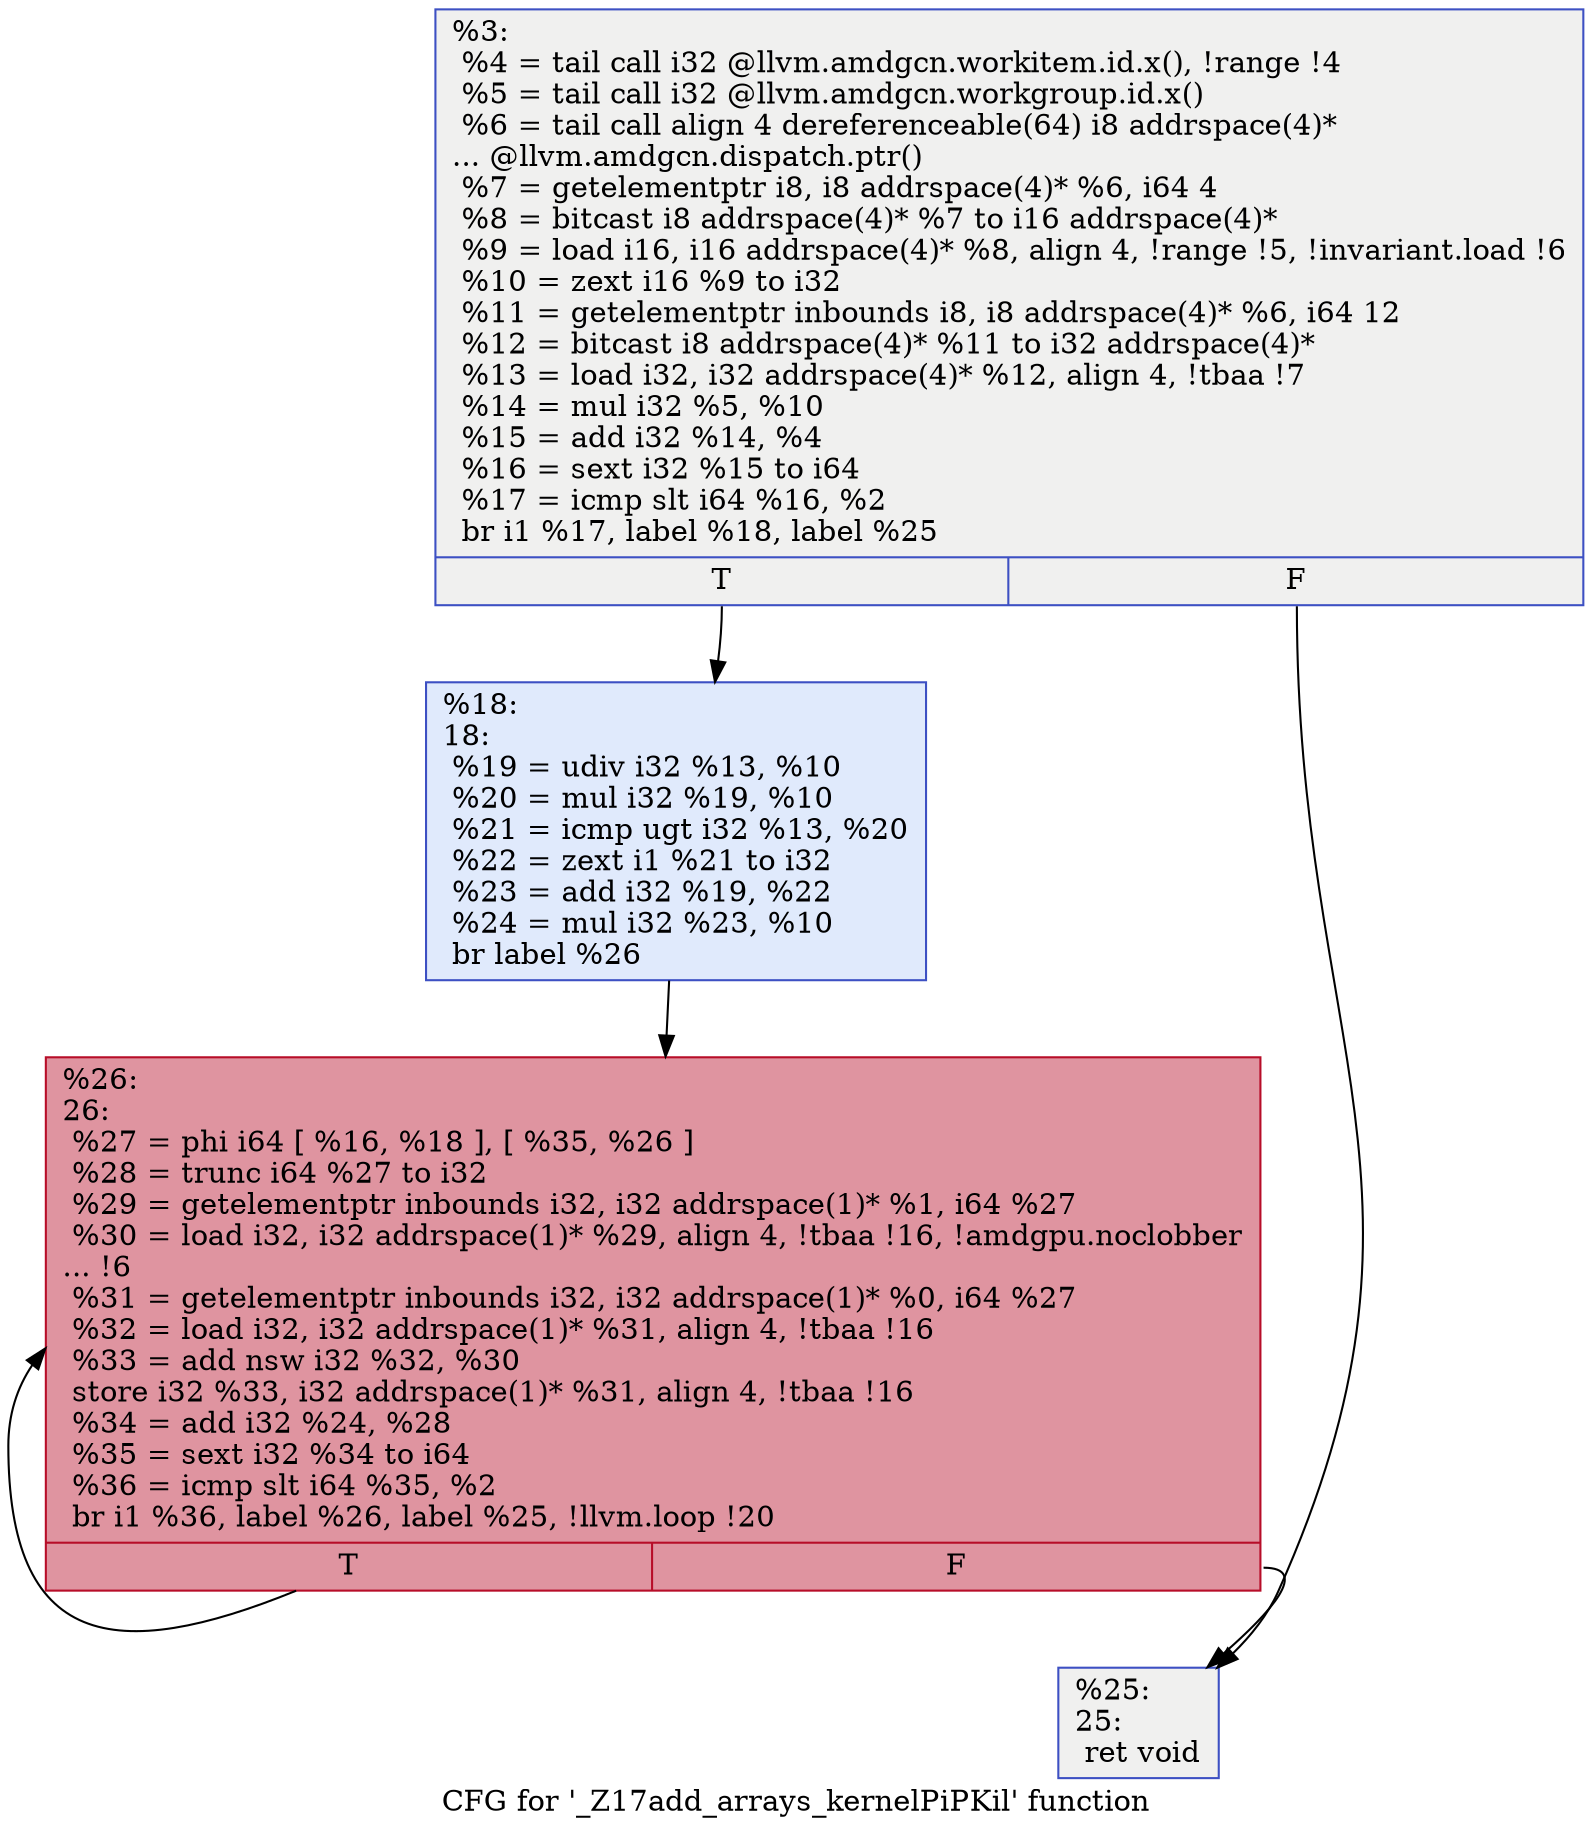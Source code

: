 digraph "CFG for '_Z17add_arrays_kernelPiPKil' function" {
	label="CFG for '_Z17add_arrays_kernelPiPKil' function";

	Node0x6295540 [shape=record,color="#3d50c3ff", style=filled, fillcolor="#dedcdb70",label="{%3:\l  %4 = tail call i32 @llvm.amdgcn.workitem.id.x(), !range !4\l  %5 = tail call i32 @llvm.amdgcn.workgroup.id.x()\l  %6 = tail call align 4 dereferenceable(64) i8 addrspace(4)*\l... @llvm.amdgcn.dispatch.ptr()\l  %7 = getelementptr i8, i8 addrspace(4)* %6, i64 4\l  %8 = bitcast i8 addrspace(4)* %7 to i16 addrspace(4)*\l  %9 = load i16, i16 addrspace(4)* %8, align 4, !range !5, !invariant.load !6\l  %10 = zext i16 %9 to i32\l  %11 = getelementptr inbounds i8, i8 addrspace(4)* %6, i64 12\l  %12 = bitcast i8 addrspace(4)* %11 to i32 addrspace(4)*\l  %13 = load i32, i32 addrspace(4)* %12, align 4, !tbaa !7\l  %14 = mul i32 %5, %10\l  %15 = add i32 %14, %4\l  %16 = sext i32 %15 to i64\l  %17 = icmp slt i64 %16, %2\l  br i1 %17, label %18, label %25\l|{<s0>T|<s1>F}}"];
	Node0x6295540:s0 -> Node0x62962d0;
	Node0x6295540:s1 -> Node0x62978b0;
	Node0x62962d0 [shape=record,color="#3d50c3ff", style=filled, fillcolor="#b9d0f970",label="{%18:\l18:                                               \l  %19 = udiv i32 %13, %10\l  %20 = mul i32 %19, %10\l  %21 = icmp ugt i32 %13, %20\l  %22 = zext i1 %21 to i32\l  %23 = add i32 %19, %22\l  %24 = mul i32 %23, %10\l  br label %26\l}"];
	Node0x62962d0 -> Node0x6297d30;
	Node0x62978b0 [shape=record,color="#3d50c3ff", style=filled, fillcolor="#dedcdb70",label="{%25:\l25:                                               \l  ret void\l}"];
	Node0x6297d30 [shape=record,color="#b70d28ff", style=filled, fillcolor="#b70d2870",label="{%26:\l26:                                               \l  %27 = phi i64 [ %16, %18 ], [ %35, %26 ]\l  %28 = trunc i64 %27 to i32\l  %29 = getelementptr inbounds i32, i32 addrspace(1)* %1, i64 %27\l  %30 = load i32, i32 addrspace(1)* %29, align 4, !tbaa !16, !amdgpu.noclobber\l... !6\l  %31 = getelementptr inbounds i32, i32 addrspace(1)* %0, i64 %27\l  %32 = load i32, i32 addrspace(1)* %31, align 4, !tbaa !16\l  %33 = add nsw i32 %32, %30\l  store i32 %33, i32 addrspace(1)* %31, align 4, !tbaa !16\l  %34 = add i32 %24, %28\l  %35 = sext i32 %34 to i64\l  %36 = icmp slt i64 %35, %2\l  br i1 %36, label %26, label %25, !llvm.loop !20\l|{<s0>T|<s1>F}}"];
	Node0x6297d30:s0 -> Node0x6297d30;
	Node0x6297d30:s1 -> Node0x62978b0;
}
